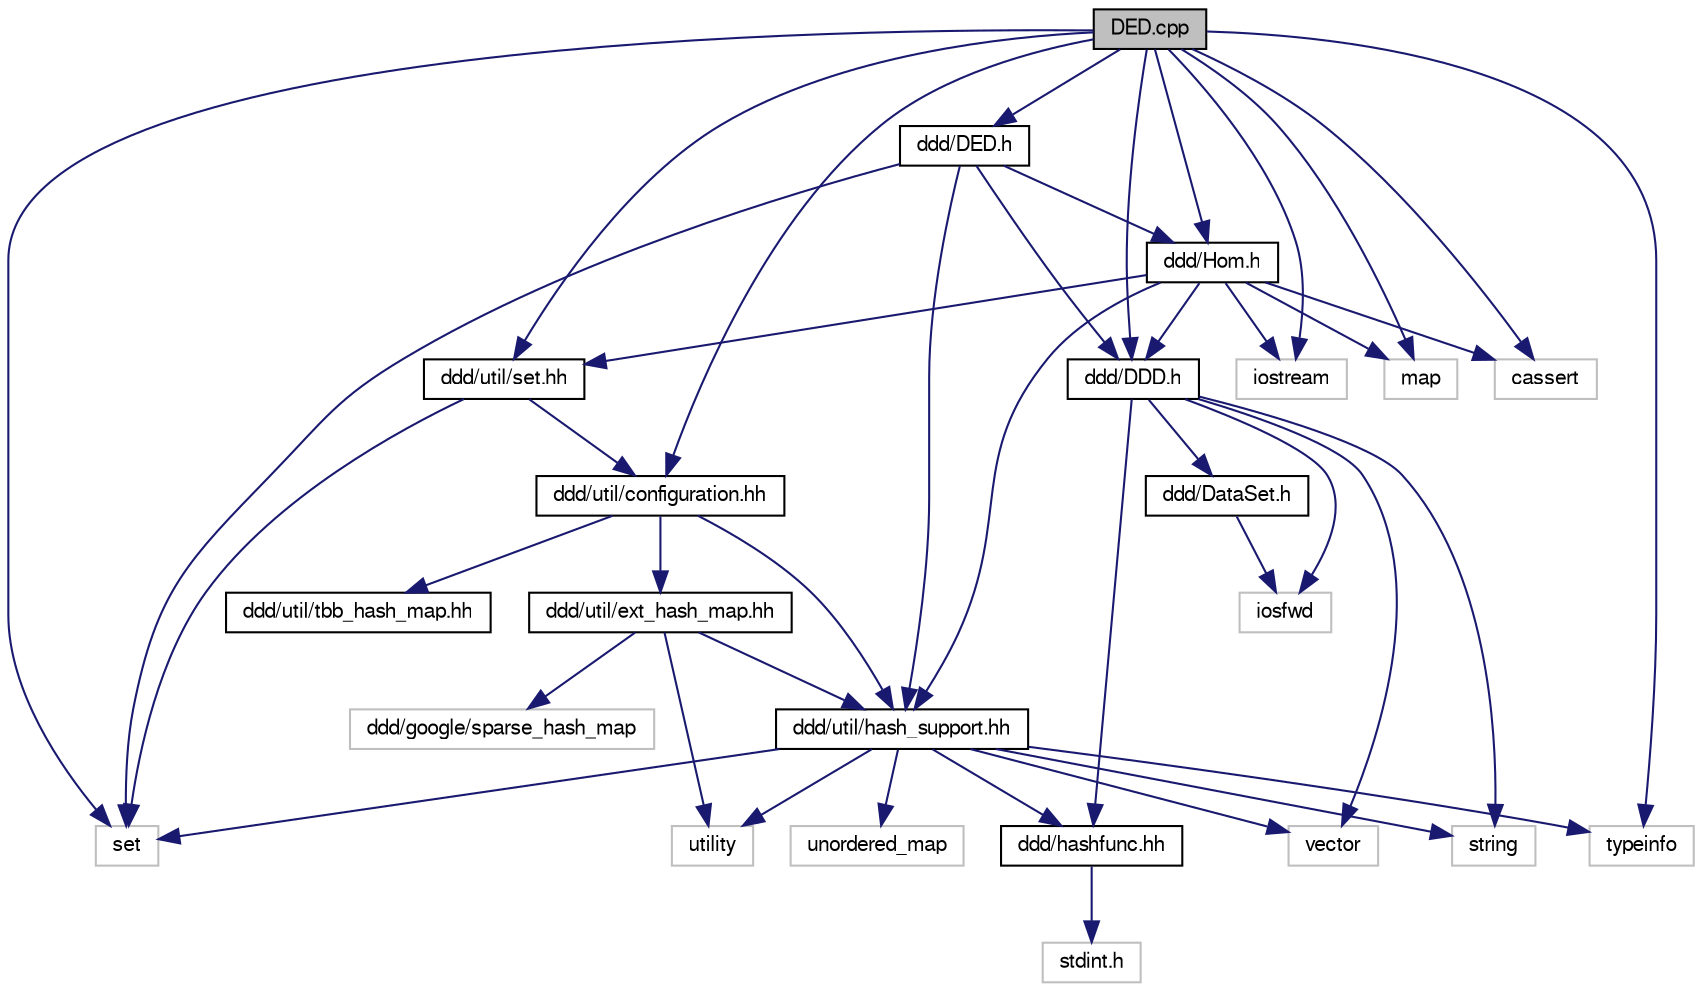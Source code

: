 digraph "DED.cpp"
{
  edge [fontname="FreeSans",fontsize="10",labelfontname="FreeSans",labelfontsize="10"];
  node [fontname="FreeSans",fontsize="10",shape=record];
  Node1 [label="DED.cpp",height=0.2,width=0.4,color="black", fillcolor="grey75", style="filled" fontcolor="black"];
  Node1 -> Node2 [color="midnightblue",fontsize="10",style="solid",fontname="FreeSans"];
  Node2 [label="set",height=0.2,width=0.4,color="grey75", fillcolor="white", style="filled"];
  Node1 -> Node3 [color="midnightblue",fontsize="10",style="solid",fontname="FreeSans"];
  Node3 [label="iostream",height=0.2,width=0.4,color="grey75", fillcolor="white", style="filled"];
  Node1 -> Node4 [color="midnightblue",fontsize="10",style="solid",fontname="FreeSans"];
  Node4 [label="map",height=0.2,width=0.4,color="grey75", fillcolor="white", style="filled"];
  Node1 -> Node5 [color="midnightblue",fontsize="10",style="solid",fontname="FreeSans"];
  Node5 [label="cassert",height=0.2,width=0.4,color="grey75", fillcolor="white", style="filled"];
  Node1 -> Node6 [color="midnightblue",fontsize="10",style="solid",fontname="FreeSans"];
  Node6 [label="typeinfo",height=0.2,width=0.4,color="grey75", fillcolor="white", style="filled"];
  Node1 -> Node7 [color="midnightblue",fontsize="10",style="solid",fontname="FreeSans"];
  Node7 [label="ddd/util/configuration.hh",height=0.2,width=0.4,color="black", fillcolor="white", style="filled",URL="$configuration_8hh.html"];
  Node7 -> Node8 [color="midnightblue",fontsize="10",style="solid",fontname="FreeSans"];
  Node8 [label="ddd/util/hash_support.hh",height=0.2,width=0.4,color="black", fillcolor="white", style="filled",URL="$hash__support_8hh.html"];
  Node8 -> Node9 [color="midnightblue",fontsize="10",style="solid",fontname="FreeSans"];
  Node9 [label="utility",height=0.2,width=0.4,color="grey75", fillcolor="white", style="filled"];
  Node8 -> Node2 [color="midnightblue",fontsize="10",style="solid",fontname="FreeSans"];
  Node8 -> Node10 [color="midnightblue",fontsize="10",style="solid",fontname="FreeSans"];
  Node10 [label="vector",height=0.2,width=0.4,color="grey75", fillcolor="white", style="filled"];
  Node8 -> Node6 [color="midnightblue",fontsize="10",style="solid",fontname="FreeSans"];
  Node8 -> Node11 [color="midnightblue",fontsize="10",style="solid",fontname="FreeSans"];
  Node11 [label="string",height=0.2,width=0.4,color="grey75", fillcolor="white", style="filled"];
  Node8 -> Node12 [color="midnightblue",fontsize="10",style="solid",fontname="FreeSans"];
  Node12 [label="ddd/hashfunc.hh",height=0.2,width=0.4,color="black", fillcolor="white", style="filled",URL="$hashfunc_8hh.html"];
  Node12 -> Node13 [color="midnightblue",fontsize="10",style="solid",fontname="FreeSans"];
  Node13 [label="stdint.h",height=0.2,width=0.4,color="grey75", fillcolor="white", style="filled"];
  Node8 -> Node14 [color="midnightblue",fontsize="10",style="solid",fontname="FreeSans"];
  Node14 [label="unordered_map",height=0.2,width=0.4,color="grey75", fillcolor="white", style="filled"];
  Node7 -> Node15 [color="midnightblue",fontsize="10",style="solid",fontname="FreeSans"];
  Node15 [label="ddd/util/ext_hash_map.hh",height=0.2,width=0.4,color="black", fillcolor="white", style="filled",URL="$ext__hash__map_8hh.html"];
  Node15 -> Node16 [color="midnightblue",fontsize="10",style="solid",fontname="FreeSans"];
  Node16 [label="ddd/google/sparse_hash_map",height=0.2,width=0.4,color="grey75", fillcolor="white", style="filled"];
  Node15 -> Node8 [color="midnightblue",fontsize="10",style="solid",fontname="FreeSans"];
  Node15 -> Node9 [color="midnightblue",fontsize="10",style="solid",fontname="FreeSans"];
  Node7 -> Node17 [color="midnightblue",fontsize="10",style="solid",fontname="FreeSans"];
  Node17 [label="ddd/util/tbb_hash_map.hh",height=0.2,width=0.4,color="black", fillcolor="white", style="filled",URL="$tbb__hash__map_8hh.html"];
  Node1 -> Node18 [color="midnightblue",fontsize="10",style="solid",fontname="FreeSans"];
  Node18 [label="ddd/util/set.hh",height=0.2,width=0.4,color="black", fillcolor="white", style="filled",URL="$set_8hh.html"];
  Node18 -> Node2 [color="midnightblue",fontsize="10",style="solid",fontname="FreeSans"];
  Node18 -> Node7 [color="midnightblue",fontsize="10",style="solid",fontname="FreeSans"];
  Node1 -> Node19 [color="midnightblue",fontsize="10",style="solid",fontname="FreeSans"];
  Node19 [label="ddd/DDD.h",height=0.2,width=0.4,color="black", fillcolor="white", style="filled",URL="$DDD_8h.html"];
  Node19 -> Node20 [color="midnightblue",fontsize="10",style="solid",fontname="FreeSans"];
  Node20 [label="iosfwd",height=0.2,width=0.4,color="grey75", fillcolor="white", style="filled"];
  Node19 -> Node11 [color="midnightblue",fontsize="10",style="solid",fontname="FreeSans"];
  Node19 -> Node10 [color="midnightblue",fontsize="10",style="solid",fontname="FreeSans"];
  Node19 -> Node21 [color="midnightblue",fontsize="10",style="solid",fontname="FreeSans"];
  Node21 [label="ddd/DataSet.h",height=0.2,width=0.4,color="black", fillcolor="white", style="filled",URL="$DataSet_8h.html"];
  Node21 -> Node20 [color="midnightblue",fontsize="10",style="solid",fontname="FreeSans"];
  Node19 -> Node12 [color="midnightblue",fontsize="10",style="solid",fontname="FreeSans"];
  Node1 -> Node22 [color="midnightblue",fontsize="10",style="solid",fontname="FreeSans"];
  Node22 [label="ddd/DED.h",height=0.2,width=0.4,color="black", fillcolor="white", style="filled",URL="$DED_8h.html"];
  Node22 -> Node2 [color="midnightblue",fontsize="10",style="solid",fontname="FreeSans"];
  Node22 -> Node19 [color="midnightblue",fontsize="10",style="solid",fontname="FreeSans"];
  Node22 -> Node23 [color="midnightblue",fontsize="10",style="solid",fontname="FreeSans"];
  Node23 [label="ddd/Hom.h",height=0.2,width=0.4,color="black", fillcolor="white", style="filled",URL="$Hom_8h.html"];
  Node23 -> Node19 [color="midnightblue",fontsize="10",style="solid",fontname="FreeSans"];
  Node23 -> Node8 [color="midnightblue",fontsize="10",style="solid",fontname="FreeSans"];
  Node23 -> Node18 [color="midnightblue",fontsize="10",style="solid",fontname="FreeSans"];
  Node23 -> Node4 [color="midnightblue",fontsize="10",style="solid",fontname="FreeSans"];
  Node23 -> Node5 [color="midnightblue",fontsize="10",style="solid",fontname="FreeSans"];
  Node23 -> Node3 [color="midnightblue",fontsize="10",style="solid",fontname="FreeSans"];
  Node22 -> Node8 [color="midnightblue",fontsize="10",style="solid",fontname="FreeSans"];
  Node1 -> Node23 [color="midnightblue",fontsize="10",style="solid",fontname="FreeSans"];
}
